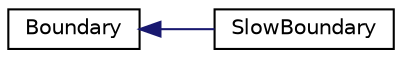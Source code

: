 digraph "Graphical Class Hierarchy"
{
  edge [fontname="Helvetica",fontsize="10",labelfontname="Helvetica",labelfontsize="10"];
  node [fontname="Helvetica",fontsize="10",shape=record];
  rankdir="LR";
  Node1 [label="Boundary",height=0.2,width=0.4,color="black", fillcolor="white", style="filled",URL="$class_boundary.html"];
  Node1 -> Node2 [dir="back",color="midnightblue",fontsize="10",style="solid",fontname="Helvetica"];
  Node2 [label="SlowBoundary",height=0.2,width=0.4,color="black", fillcolor="white", style="filled",URL="$class_slow_boundary.html",tooltip="This boundary-value calculating class iterates over the field of j_phi and (should do ..."];
}
